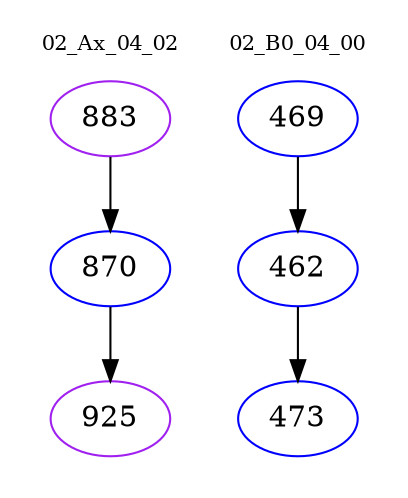 digraph{
subgraph cluster_0 {
color = white
label = "02_Ax_04_02";
fontsize=10;
T0_883 [label="883", color="purple"]
T0_883 -> T0_870 [color="black"]
T0_870 [label="870", color="blue"]
T0_870 -> T0_925 [color="black"]
T0_925 [label="925", color="purple"]
}
subgraph cluster_1 {
color = white
label = "02_B0_04_00";
fontsize=10;
T1_469 [label="469", color="blue"]
T1_469 -> T1_462 [color="black"]
T1_462 [label="462", color="blue"]
T1_462 -> T1_473 [color="black"]
T1_473 [label="473", color="blue"]
}
}
